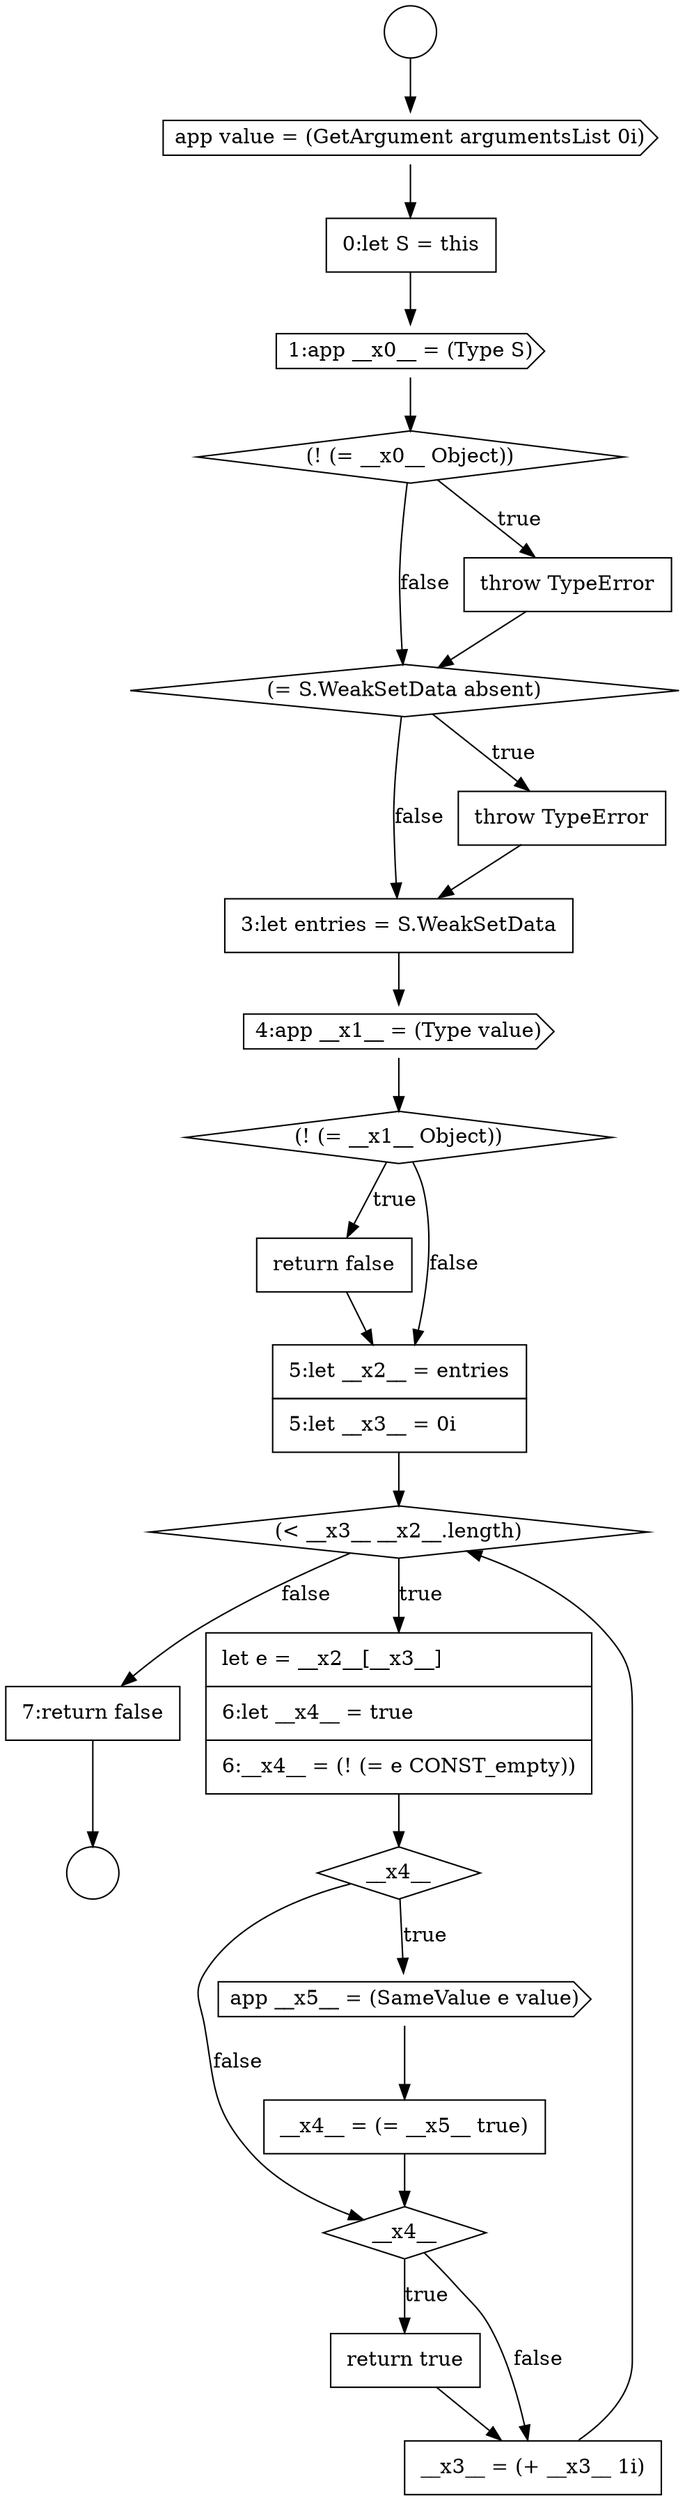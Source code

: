 digraph {
  node15170 [shape=cds, label=<<font color="black">1:app __x0__ = (Type S)</font>> color="black" fillcolor="white" style=filled]
  node15185 [shape=diamond, label=<<font color="black">__x4__</font>> color="black" fillcolor="white" style=filled]
  node15175 [shape=none, margin=0, label=<<font color="black">
    <table border="0" cellborder="1" cellspacing="0" cellpadding="10">
      <tr><td align="left">3:let entries = S.WeakSetData</td></tr>
    </table>
  </font>> color="black" fillcolor="white" style=filled]
  node15178 [shape=none, margin=0, label=<<font color="black">
    <table border="0" cellborder="1" cellspacing="0" cellpadding="10">
      <tr><td align="left">return false</td></tr>
    </table>
  </font>> color="black" fillcolor="white" style=filled]
  node15171 [shape=diamond, label=<<font color="black">(! (= __x0__ Object))</font>> color="black" fillcolor="white" style=filled]
  node15186 [shape=none, margin=0, label=<<font color="black">
    <table border="0" cellborder="1" cellspacing="0" cellpadding="10">
      <tr><td align="left">return true</td></tr>
    </table>
  </font>> color="black" fillcolor="white" style=filled]
  node15179 [shape=none, margin=0, label=<<font color="black">
    <table border="0" cellborder="1" cellspacing="0" cellpadding="10">
      <tr><td align="left">5:let __x2__ = entries</td></tr>
      <tr><td align="left">5:let __x3__ = 0i</td></tr>
    </table>
  </font>> color="black" fillcolor="white" style=filled]
  node15169 [shape=none, margin=0, label=<<font color="black">
    <table border="0" cellborder="1" cellspacing="0" cellpadding="10">
      <tr><td align="left">0:let S = this</td></tr>
    </table>
  </font>> color="black" fillcolor="white" style=filled]
  node15174 [shape=none, margin=0, label=<<font color="black">
    <table border="0" cellborder="1" cellspacing="0" cellpadding="10">
      <tr><td align="left">throw TypeError</td></tr>
    </table>
  </font>> color="black" fillcolor="white" style=filled]
  node15168 [shape=cds, label=<<font color="black">app value = (GetArgument argumentsList 0i)</font>> color="black" fillcolor="white" style=filled]
  node15183 [shape=cds, label=<<font color="black">app __x5__ = (SameValue e value)</font>> color="black" fillcolor="white" style=filled]
  node15180 [shape=diamond, label=<<font color="black">(&lt; __x3__ __x2__.length)</font>> color="black" fillcolor="white" style=filled]
  node15173 [shape=diamond, label=<<font color="black">(= S.WeakSetData absent)</font>> color="black" fillcolor="white" style=filled]
  node15188 [shape=none, margin=0, label=<<font color="black">
    <table border="0" cellborder="1" cellspacing="0" cellpadding="10">
      <tr><td align="left">7:return false</td></tr>
    </table>
  </font>> color="black" fillcolor="white" style=filled]
  node15184 [shape=none, margin=0, label=<<font color="black">
    <table border="0" cellborder="1" cellspacing="0" cellpadding="10">
      <tr><td align="left">__x4__ = (= __x5__ true)</td></tr>
    </table>
  </font>> color="black" fillcolor="white" style=filled]
  node15176 [shape=cds, label=<<font color="black">4:app __x1__ = (Type value)</font>> color="black" fillcolor="white" style=filled]
  node15187 [shape=none, margin=0, label=<<font color="black">
    <table border="0" cellborder="1" cellspacing="0" cellpadding="10">
      <tr><td align="left">__x3__ = (+ __x3__ 1i)</td></tr>
    </table>
  </font>> color="black" fillcolor="white" style=filled]
  node15182 [shape=diamond, label=<<font color="black">__x4__</font>> color="black" fillcolor="white" style=filled]
  node15167 [shape=circle label=" " color="black" fillcolor="white" style=filled]
  node15172 [shape=none, margin=0, label=<<font color="black">
    <table border="0" cellborder="1" cellspacing="0" cellpadding="10">
      <tr><td align="left">throw TypeError</td></tr>
    </table>
  </font>> color="black" fillcolor="white" style=filled]
  node15177 [shape=diamond, label=<<font color="black">(! (= __x1__ Object))</font>> color="black" fillcolor="white" style=filled]
  node15166 [shape=circle label=" " color="black" fillcolor="white" style=filled]
  node15181 [shape=none, margin=0, label=<<font color="black">
    <table border="0" cellborder="1" cellspacing="0" cellpadding="10">
      <tr><td align="left">let e = __x2__[__x3__]</td></tr>
      <tr><td align="left">6:let __x4__ = true</td></tr>
      <tr><td align="left">6:__x4__ = (! (= e CONST_empty))</td></tr>
    </table>
  </font>> color="black" fillcolor="white" style=filled]
  node15182 -> node15183 [label=<<font color="black">true</font>> color="black"]
  node15182 -> node15185 [label=<<font color="black">false</font>> color="black"]
  node15179 -> node15180 [ color="black"]
  node15173 -> node15174 [label=<<font color="black">true</font>> color="black"]
  node15173 -> node15175 [label=<<font color="black">false</font>> color="black"]
  node15178 -> node15179 [ color="black"]
  node15184 -> node15185 [ color="black"]
  node15166 -> node15168 [ color="black"]
  node15170 -> node15171 [ color="black"]
  node15174 -> node15175 [ color="black"]
  node15168 -> node15169 [ color="black"]
  node15185 -> node15186 [label=<<font color="black">true</font>> color="black"]
  node15185 -> node15187 [label=<<font color="black">false</font>> color="black"]
  node15171 -> node15172 [label=<<font color="black">true</font>> color="black"]
  node15171 -> node15173 [label=<<font color="black">false</font>> color="black"]
  node15175 -> node15176 [ color="black"]
  node15169 -> node15170 [ color="black"]
  node15187 -> node15180 [ color="black"]
  node15177 -> node15178 [label=<<font color="black">true</font>> color="black"]
  node15177 -> node15179 [label=<<font color="black">false</font>> color="black"]
  node15176 -> node15177 [ color="black"]
  node15188 -> node15167 [ color="black"]
  node15186 -> node15187 [ color="black"]
  node15183 -> node15184 [ color="black"]
  node15172 -> node15173 [ color="black"]
  node15180 -> node15181 [label=<<font color="black">true</font>> color="black"]
  node15180 -> node15188 [label=<<font color="black">false</font>> color="black"]
  node15181 -> node15182 [ color="black"]
}
